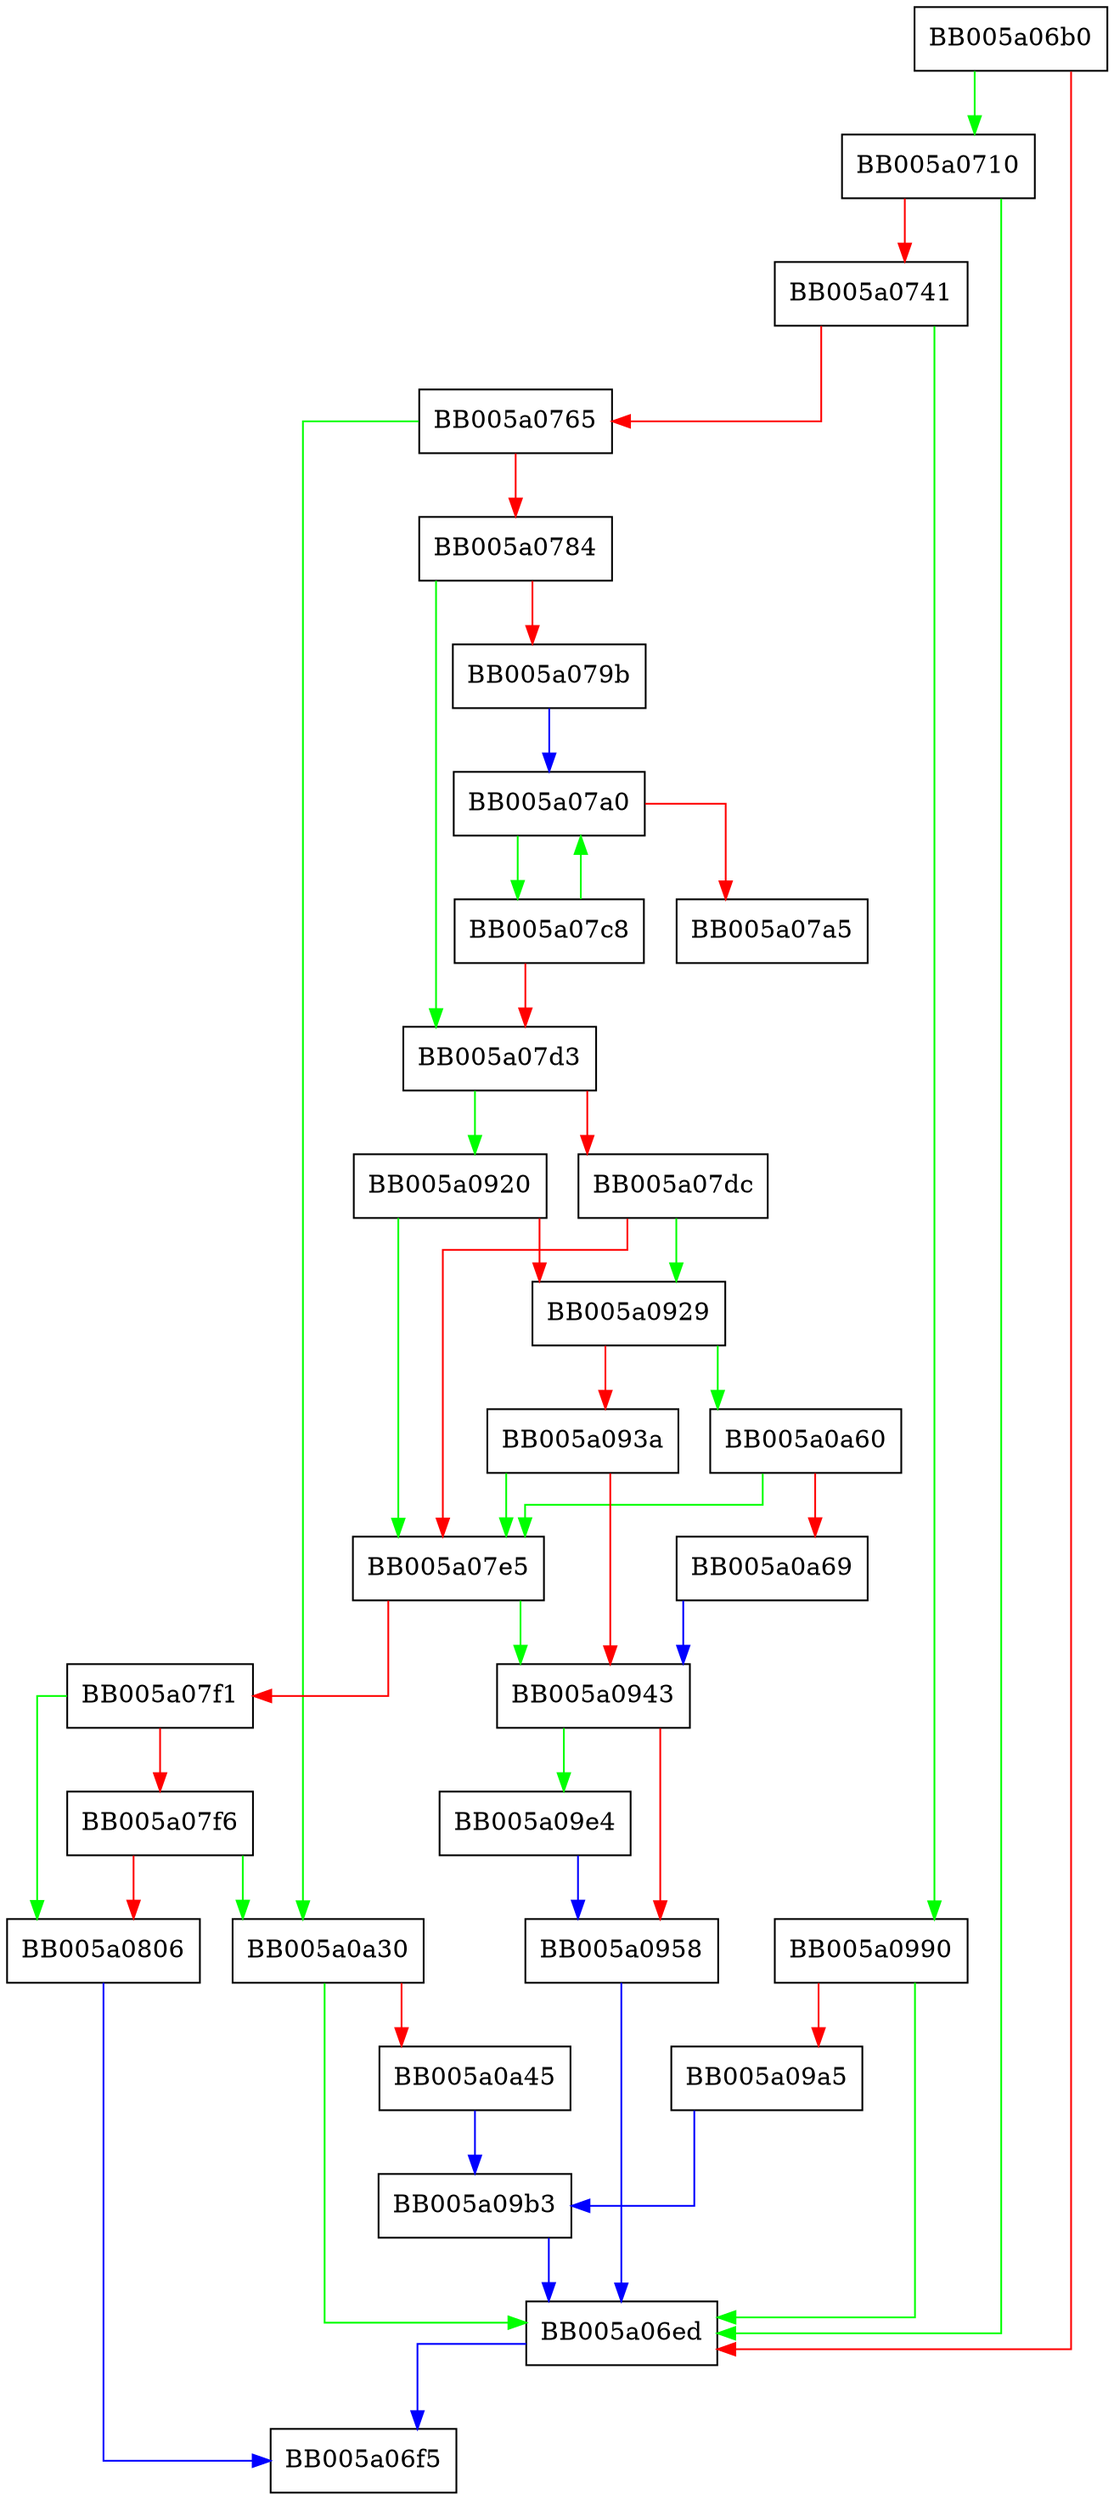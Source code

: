 digraph construct_encoder {
  node [shape="box"];
  graph [splines=ortho];
  BB005a06b0 -> BB005a0710 [color="green"];
  BB005a06b0 -> BB005a06ed [color="red"];
  BB005a06ed -> BB005a06f5 [color="blue"];
  BB005a0710 -> BB005a06ed [color="green"];
  BB005a0710 -> BB005a0741 [color="red"];
  BB005a0741 -> BB005a0990 [color="green"];
  BB005a0741 -> BB005a0765 [color="red"];
  BB005a0765 -> BB005a0a30 [color="green"];
  BB005a0765 -> BB005a0784 [color="red"];
  BB005a0784 -> BB005a07d3 [color="green"];
  BB005a0784 -> BB005a079b [color="red"];
  BB005a079b -> BB005a07a0 [color="blue"];
  BB005a07a0 -> BB005a07c8 [color="green"];
  BB005a07a0 -> BB005a07a5 [color="red"];
  BB005a07c8 -> BB005a07a0 [color="green"];
  BB005a07c8 -> BB005a07d3 [color="red"];
  BB005a07d3 -> BB005a0920 [color="green"];
  BB005a07d3 -> BB005a07dc [color="red"];
  BB005a07dc -> BB005a0929 [color="green"];
  BB005a07dc -> BB005a07e5 [color="red"];
  BB005a07e5 -> BB005a0943 [color="green"];
  BB005a07e5 -> BB005a07f1 [color="red"];
  BB005a07f1 -> BB005a0806 [color="green"];
  BB005a07f1 -> BB005a07f6 [color="red"];
  BB005a07f6 -> BB005a0a30 [color="green"];
  BB005a07f6 -> BB005a0806 [color="red"];
  BB005a0806 -> BB005a06f5 [color="blue"];
  BB005a0920 -> BB005a07e5 [color="green"];
  BB005a0920 -> BB005a0929 [color="red"];
  BB005a0929 -> BB005a0a60 [color="green"];
  BB005a0929 -> BB005a093a [color="red"];
  BB005a093a -> BB005a07e5 [color="green"];
  BB005a093a -> BB005a0943 [color="red"];
  BB005a0943 -> BB005a09e4 [color="green"];
  BB005a0943 -> BB005a0958 [color="red"];
  BB005a0958 -> BB005a06ed [color="blue"];
  BB005a0990 -> BB005a06ed [color="green"];
  BB005a0990 -> BB005a09a5 [color="red"];
  BB005a09a5 -> BB005a09b3 [color="blue"];
  BB005a09b3 -> BB005a06ed [color="blue"];
  BB005a09e4 -> BB005a0958 [color="blue"];
  BB005a0a30 -> BB005a06ed [color="green"];
  BB005a0a30 -> BB005a0a45 [color="red"];
  BB005a0a45 -> BB005a09b3 [color="blue"];
  BB005a0a60 -> BB005a07e5 [color="green"];
  BB005a0a60 -> BB005a0a69 [color="red"];
  BB005a0a69 -> BB005a0943 [color="blue"];
}